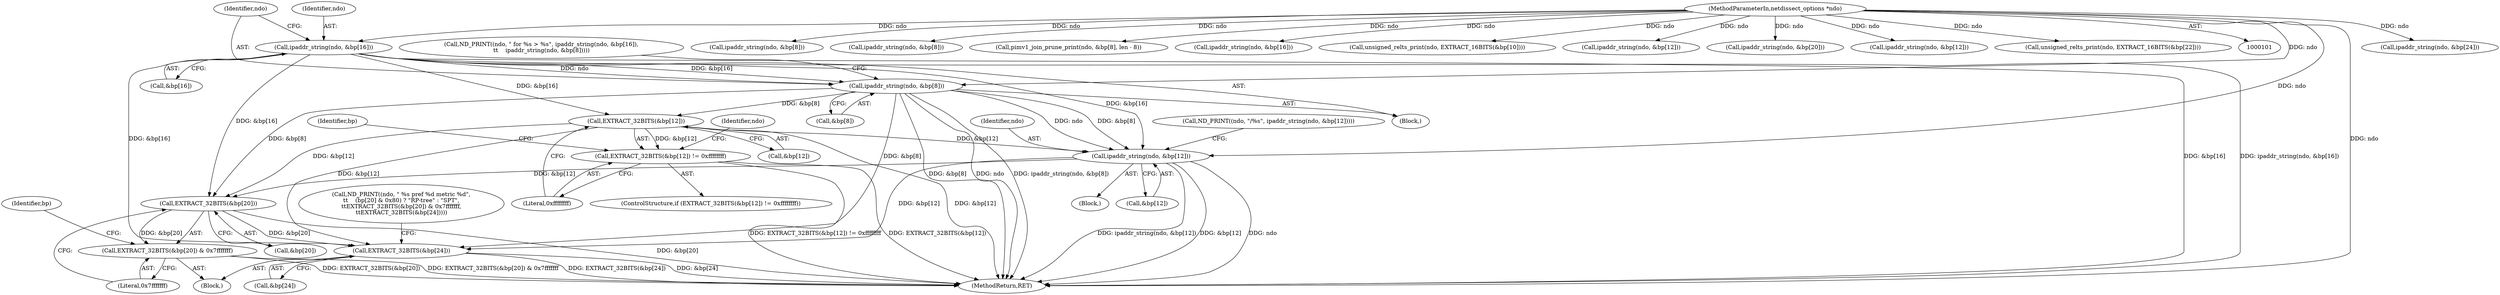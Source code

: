 digraph "0_tcpdump_5dc1860d8267b1e0cb78c9ffa2a40bea2fdb3ddc_2@pointer" {
"1000341" [label="(Call,ipaddr_string(ndo, &bp[8]))"];
"1000335" [label="(Call,ipaddr_string(ndo, &bp[16]))"];
"1000102" [label="(MethodParameterIn,netdissect_options *ndo)"];
"1000349" [label="(Call,EXTRACT_32BITS(&bp[12]))"];
"1000348" [label="(Call,EXTRACT_32BITS(&bp[12]) != 0xffffffff)"];
"1000360" [label="(Call,ipaddr_string(ndo, &bp[12]))"];
"1000387" [label="(Call,EXTRACT_32BITS(&bp[20]))"];
"1000386" [label="(Call,EXTRACT_32BITS(&bp[20]) & 0x7fffffff)"];
"1000393" [label="(Call,EXTRACT_32BITS(&bp[24]))"];
"1000368" [label="(Identifier,bp)"];
"1000371" [label="(Call,ND_PRINT((ndo, \" %s pref %d metric %d\",\n\t\t    (bp[20] & 0x80) ? \"RP-tree\" : \"SPT\",\n\t\tEXTRACT_32BITS(&bp[20]) & 0x7fffffff,\n\t\tEXTRACT_32BITS(&bp[24]))))"];
"1000336" [label="(Identifier,ndo)"];
"1000387" [label="(Call,EXTRACT_32BITS(&bp[20]))"];
"1000229" [label="(Call,ipaddr_string(ndo, &bp[24]))"];
"1000278" [label="(Call,ipaddr_string(ndo, &bp[8]))"];
"1000249" [label="(Call,ipaddr_string(ndo, &bp[8]))"];
"1000362" [label="(Call,&bp[12])"];
"1000361" [label="(Identifier,ndo)"];
"1000394" [label="(Call,&bp[24])"];
"1000342" [label="(Identifier,ndo)"];
"1000360" [label="(Call,ipaddr_string(ndo, &bp[12]))"];
"1000354" [label="(Literal,0xffffffff)"];
"1000357" [label="(Identifier,ndo)"];
"1000355" [label="(Call,ND_PRINT((ndo, \"/%s\", ipaddr_string(ndo, &bp[12]))))"];
"1000406" [label="(Call,pimv1_join_prune_print(ndo, &bp[8], len - 8))"];
"1000308" [label="(Call,ipaddr_string(ndo, &bp[16]))"];
"1000348" [label="(Call,EXTRACT_32BITS(&bp[12]) != 0xffffffff)"];
"1000334" [label="(Block,)"];
"1000358" [label="(Block,)"];
"1000388" [label="(Call,&bp[20])"];
"1000337" [label="(Call,&bp[16])"];
"1000335" [label="(Call,ipaddr_string(ndo, &bp[16]))"];
"1000329" [label="(Call,ND_PRINT((ndo, \" for %s > %s\", ipaddr_string(ndo, &bp[16]),\n\t\t    ipaddr_string(ndo, &bp[8]))))"];
"1000396" [label="(Identifier,bp)"];
"1000386" [label="(Call,EXTRACT_32BITS(&bp[20]) & 0x7fffffff)"];
"1000392" [label="(Literal,0x7fffffff)"];
"1000341" [label="(Call,ipaddr_string(ndo, &bp[8]))"];
"1000199" [label="(Call,unsigned_relts_print(ndo, EXTRACT_16BITS(&bp[10])))"];
"1000255" [label="(Call,ipaddr_string(ndo, &bp[12]))"];
"1000385" [label="(Block,)"];
"1000343" [label="(Call,&bp[8])"];
"1000445" [label="(MethodReturn,RET)"];
"1000393" [label="(Call,EXTRACT_32BITS(&bp[24]))"];
"1000350" [label="(Call,&bp[12])"];
"1000347" [label="(ControlStructure,if (EXTRACT_32BITS(&bp[12]) != 0xffffffff))"];
"1000349" [label="(Call,EXTRACT_32BITS(&bp[12]))"];
"1000223" [label="(Call,ipaddr_string(ndo, &bp[20]))"];
"1000297" [label="(Call,ipaddr_string(ndo, &bp[12]))"];
"1000102" [label="(MethodParameterIn,netdissect_options *ndo)"];
"1000314" [label="(Call,unsigned_relts_print(ndo, EXTRACT_16BITS(&bp[22])))"];
"1000341" -> "1000334"  [label="AST: "];
"1000341" -> "1000343"  [label="CFG: "];
"1000342" -> "1000341"  [label="AST: "];
"1000343" -> "1000341"  [label="AST: "];
"1000329" -> "1000341"  [label="CFG: "];
"1000341" -> "1000445"  [label="DDG: &bp[8]"];
"1000341" -> "1000445"  [label="DDG: ndo"];
"1000341" -> "1000445"  [label="DDG: ipaddr_string(ndo, &bp[8])"];
"1000335" -> "1000341"  [label="DDG: ndo"];
"1000335" -> "1000341"  [label="DDG: &bp[16]"];
"1000102" -> "1000341"  [label="DDG: ndo"];
"1000341" -> "1000349"  [label="DDG: &bp[8]"];
"1000341" -> "1000360"  [label="DDG: ndo"];
"1000341" -> "1000360"  [label="DDG: &bp[8]"];
"1000341" -> "1000387"  [label="DDG: &bp[8]"];
"1000341" -> "1000393"  [label="DDG: &bp[8]"];
"1000335" -> "1000334"  [label="AST: "];
"1000335" -> "1000337"  [label="CFG: "];
"1000336" -> "1000335"  [label="AST: "];
"1000337" -> "1000335"  [label="AST: "];
"1000342" -> "1000335"  [label="CFG: "];
"1000335" -> "1000445"  [label="DDG: &bp[16]"];
"1000335" -> "1000445"  [label="DDG: ipaddr_string(ndo, &bp[16])"];
"1000102" -> "1000335"  [label="DDG: ndo"];
"1000335" -> "1000349"  [label="DDG: &bp[16]"];
"1000335" -> "1000360"  [label="DDG: &bp[16]"];
"1000335" -> "1000387"  [label="DDG: &bp[16]"];
"1000335" -> "1000393"  [label="DDG: &bp[16]"];
"1000102" -> "1000101"  [label="AST: "];
"1000102" -> "1000445"  [label="DDG: ndo"];
"1000102" -> "1000199"  [label="DDG: ndo"];
"1000102" -> "1000223"  [label="DDG: ndo"];
"1000102" -> "1000229"  [label="DDG: ndo"];
"1000102" -> "1000249"  [label="DDG: ndo"];
"1000102" -> "1000255"  [label="DDG: ndo"];
"1000102" -> "1000278"  [label="DDG: ndo"];
"1000102" -> "1000297"  [label="DDG: ndo"];
"1000102" -> "1000308"  [label="DDG: ndo"];
"1000102" -> "1000314"  [label="DDG: ndo"];
"1000102" -> "1000360"  [label="DDG: ndo"];
"1000102" -> "1000406"  [label="DDG: ndo"];
"1000349" -> "1000348"  [label="AST: "];
"1000349" -> "1000350"  [label="CFG: "];
"1000350" -> "1000349"  [label="AST: "];
"1000354" -> "1000349"  [label="CFG: "];
"1000349" -> "1000445"  [label="DDG: &bp[12]"];
"1000349" -> "1000348"  [label="DDG: &bp[12]"];
"1000349" -> "1000360"  [label="DDG: &bp[12]"];
"1000349" -> "1000387"  [label="DDG: &bp[12]"];
"1000349" -> "1000393"  [label="DDG: &bp[12]"];
"1000348" -> "1000347"  [label="AST: "];
"1000348" -> "1000354"  [label="CFG: "];
"1000354" -> "1000348"  [label="AST: "];
"1000357" -> "1000348"  [label="CFG: "];
"1000368" -> "1000348"  [label="CFG: "];
"1000348" -> "1000445"  [label="DDG: EXTRACT_32BITS(&bp[12])"];
"1000348" -> "1000445"  [label="DDG: EXTRACT_32BITS(&bp[12]) != 0xffffffff"];
"1000360" -> "1000358"  [label="AST: "];
"1000360" -> "1000362"  [label="CFG: "];
"1000361" -> "1000360"  [label="AST: "];
"1000362" -> "1000360"  [label="AST: "];
"1000355" -> "1000360"  [label="CFG: "];
"1000360" -> "1000445"  [label="DDG: ndo"];
"1000360" -> "1000445"  [label="DDG: ipaddr_string(ndo, &bp[12])"];
"1000360" -> "1000445"  [label="DDG: &bp[12]"];
"1000360" -> "1000387"  [label="DDG: &bp[12]"];
"1000360" -> "1000393"  [label="DDG: &bp[12]"];
"1000387" -> "1000386"  [label="AST: "];
"1000387" -> "1000388"  [label="CFG: "];
"1000388" -> "1000387"  [label="AST: "];
"1000392" -> "1000387"  [label="CFG: "];
"1000387" -> "1000445"  [label="DDG: &bp[20]"];
"1000387" -> "1000386"  [label="DDG: &bp[20]"];
"1000387" -> "1000393"  [label="DDG: &bp[20]"];
"1000386" -> "1000385"  [label="AST: "];
"1000386" -> "1000392"  [label="CFG: "];
"1000392" -> "1000386"  [label="AST: "];
"1000396" -> "1000386"  [label="CFG: "];
"1000386" -> "1000445"  [label="DDG: EXTRACT_32BITS(&bp[20])"];
"1000386" -> "1000445"  [label="DDG: EXTRACT_32BITS(&bp[20]) & 0x7fffffff"];
"1000393" -> "1000385"  [label="AST: "];
"1000393" -> "1000394"  [label="CFG: "];
"1000394" -> "1000393"  [label="AST: "];
"1000371" -> "1000393"  [label="CFG: "];
"1000393" -> "1000445"  [label="DDG: &bp[24]"];
"1000393" -> "1000445"  [label="DDG: EXTRACT_32BITS(&bp[24])"];
}
